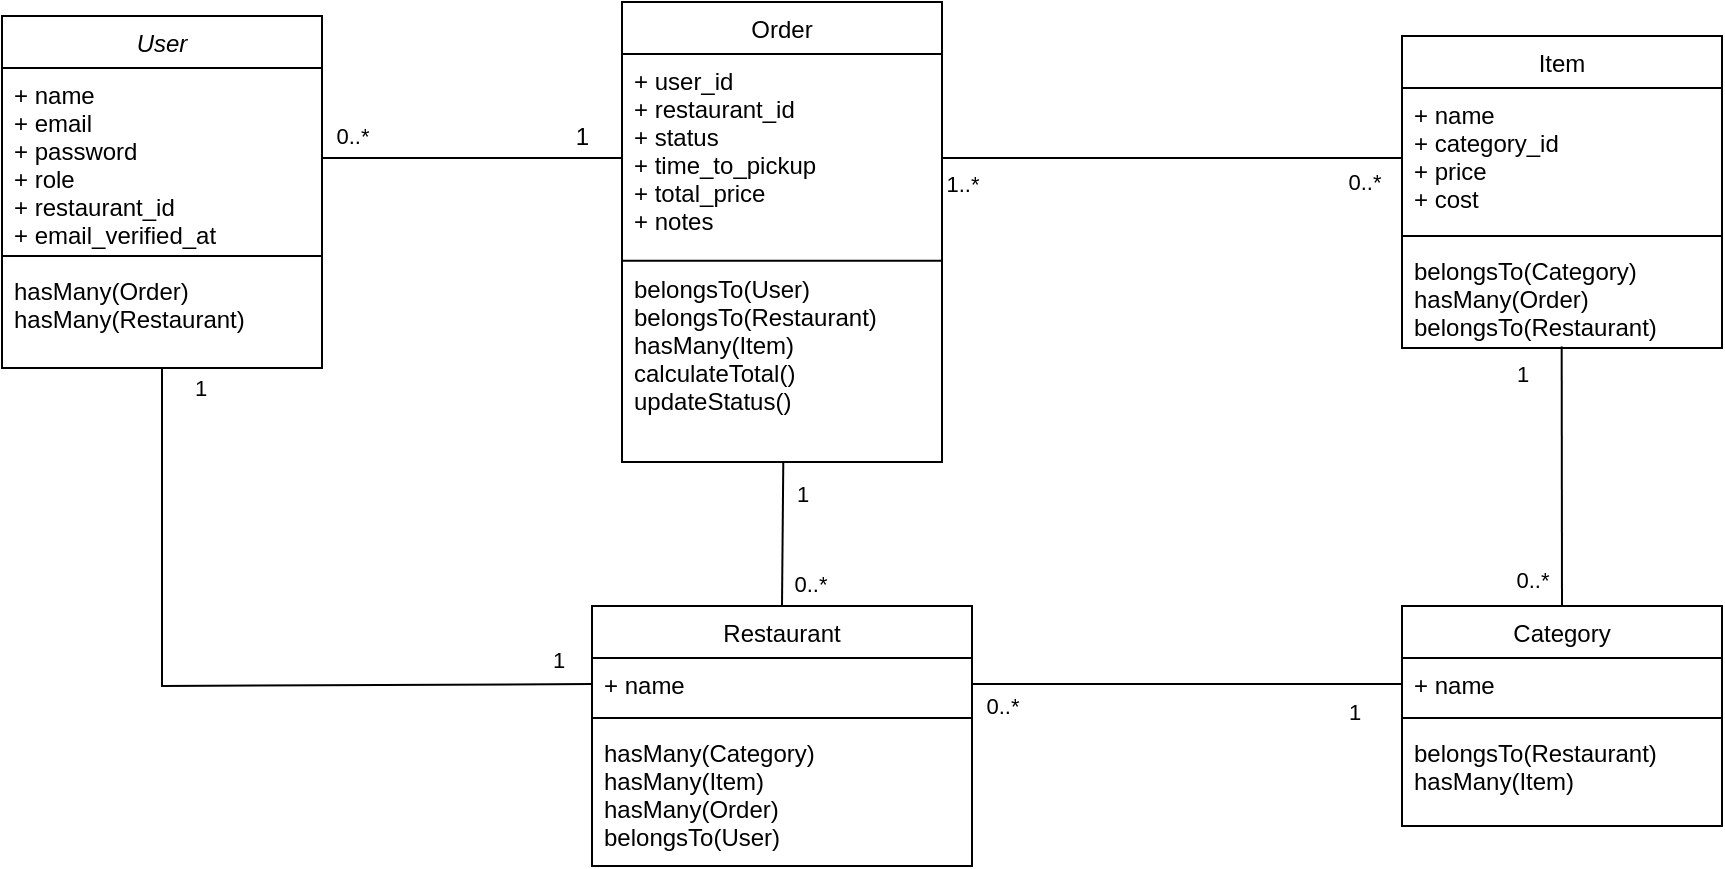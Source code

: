 <mxfile version="26.2.14">
  <diagram name="UML Diagram" id="5gW-J_ir81kG6iOfM3Y2">
    <mxGraphModel dx="1068" dy="452" grid="1" gridSize="10" guides="1" tooltips="1" connect="1" arrows="1" fold="1" page="1" pageScale="1" pageWidth="827" pageHeight="1169" math="0" shadow="0">
      <root>
        <mxCell id="0" />
        <mxCell id="1" parent="0" />
        <mxCell id="3D3lP3EjolxqIPAAytp8-69" value="User" style="swimlane;fontStyle=2;align=center;verticalAlign=top;childLayout=stackLayout;horizontal=1;startSize=26;horizontalStack=0;resizeParent=1;resizeLast=0;collapsible=1;marginBottom=0;rounded=0;shadow=0;strokeWidth=1;" vertex="1" parent="1">
          <mxGeometry x="360" y="525" width="160" height="176" as="geometry">
            <mxRectangle x="230" y="140" width="160" height="26" as="alternateBounds" />
          </mxGeometry>
        </mxCell>
        <mxCell id="3D3lP3EjolxqIPAAytp8-70" value="+ name &#xa;+ email &#xa;+ password &#xa;+ role &#xa;+ restaurant_id&#xa;+ email_verified_at  &#xa;" style="text;align=left;verticalAlign=top;spacingLeft=4;spacingRight=4;overflow=hidden;rotatable=0;points=[[0,0.5],[1,0.5]];portConstraint=eastwest;rounded=0;shadow=0;html=0;" vertex="1" parent="3D3lP3EjolxqIPAAytp8-69">
          <mxGeometry y="26" width="160" height="90" as="geometry" />
        </mxCell>
        <mxCell id="3D3lP3EjolxqIPAAytp8-71" value="" style="line;html=1;strokeWidth=1;align=left;verticalAlign=middle;spacingTop=-1;spacingLeft=3;spacingRight=3;rotatable=0;labelPosition=right;points=[];portConstraint=eastwest;" vertex="1" parent="3D3lP3EjolxqIPAAytp8-69">
          <mxGeometry y="116" width="160" height="8" as="geometry" />
        </mxCell>
        <mxCell id="3D3lP3EjolxqIPAAytp8-72" value="hasMany(Order)&#xa;hasMany(Restaurant)" style="text;align=left;verticalAlign=top;spacingLeft=4;spacingRight=4;overflow=hidden;rotatable=0;points=[[0,0.5],[1,0.5]];portConstraint=eastwest;" vertex="1" parent="3D3lP3EjolxqIPAAytp8-69">
          <mxGeometry y="124" width="160" height="42" as="geometry" />
        </mxCell>
        <mxCell id="3D3lP3EjolxqIPAAytp8-73" value="Category" style="swimlane;fontStyle=0;align=center;verticalAlign=top;childLayout=stackLayout;horizontal=1;startSize=26;horizontalStack=0;resizeParent=1;resizeLast=0;collapsible=1;marginBottom=0;rounded=0;shadow=0;strokeWidth=1;" vertex="1" parent="1">
          <mxGeometry x="1060" y="820" width="160" height="110" as="geometry">
            <mxRectangle x="130" y="380" width="160" height="26" as="alternateBounds" />
          </mxGeometry>
        </mxCell>
        <mxCell id="3D3lP3EjolxqIPAAytp8-74" value="+ name" style="text;align=left;verticalAlign=top;spacingLeft=4;spacingRight=4;overflow=hidden;rotatable=0;points=[[0,0.5],[1,0.5]];portConstraint=eastwest;" vertex="1" parent="3D3lP3EjolxqIPAAytp8-73">
          <mxGeometry y="26" width="160" height="26" as="geometry" />
        </mxCell>
        <mxCell id="3D3lP3EjolxqIPAAytp8-75" value="" style="line;html=1;strokeWidth=1;align=left;verticalAlign=middle;spacingTop=-1;spacingLeft=3;spacingRight=3;rotatable=0;labelPosition=right;points=[];portConstraint=eastwest;" vertex="1" parent="3D3lP3EjolxqIPAAytp8-73">
          <mxGeometry y="52" width="160" height="8" as="geometry" />
        </mxCell>
        <mxCell id="3D3lP3EjolxqIPAAytp8-76" value="belongsTo(Restaurant)&#xa;hasMany(Item)" style="text;align=left;verticalAlign=top;spacingLeft=4;spacingRight=4;overflow=hidden;rotatable=0;points=[[0,0.5],[1,0.5]];portConstraint=eastwest;" vertex="1" parent="3D3lP3EjolxqIPAAytp8-73">
          <mxGeometry y="60" width="160" height="50" as="geometry" />
        </mxCell>
        <mxCell id="3D3lP3EjolxqIPAAytp8-77" value="Restaurant" style="swimlane;fontStyle=0;align=center;verticalAlign=top;childLayout=stackLayout;horizontal=1;startSize=26;horizontalStack=0;resizeParent=1;resizeLast=0;collapsible=1;marginBottom=0;rounded=0;shadow=0;strokeWidth=1;" vertex="1" parent="1">
          <mxGeometry x="655" y="820" width="190" height="130" as="geometry">
            <mxRectangle x="340" y="380" width="170" height="26" as="alternateBounds" />
          </mxGeometry>
        </mxCell>
        <mxCell id="3D3lP3EjolxqIPAAytp8-78" value="+ name" style="text;align=left;verticalAlign=top;spacingLeft=4;spacingRight=4;overflow=hidden;rotatable=0;points=[[0,0.5],[1,0.5]];portConstraint=eastwest;" vertex="1" parent="3D3lP3EjolxqIPAAytp8-77">
          <mxGeometry y="26" width="190" height="26" as="geometry" />
        </mxCell>
        <mxCell id="3D3lP3EjolxqIPAAytp8-79" value="" style="line;html=1;strokeWidth=1;align=left;verticalAlign=middle;spacingTop=-1;spacingLeft=3;spacingRight=3;rotatable=0;labelPosition=right;points=[];portConstraint=eastwest;" vertex="1" parent="3D3lP3EjolxqIPAAytp8-77">
          <mxGeometry y="52" width="190" height="8" as="geometry" />
        </mxCell>
        <mxCell id="3D3lP3EjolxqIPAAytp8-80" value="hasMany(Category)&#xa;hasMany(Item)&#xa;hasMany(Order)&#xa;belongsTo(User)" style="text;align=left;verticalAlign=top;spacingLeft=4;spacingRight=4;overflow=hidden;rotatable=0;points=[[0,0.5],[1,0.5]];portConstraint=eastwest;" vertex="1" parent="3D3lP3EjolxqIPAAytp8-77">
          <mxGeometry y="60" width="190" height="60" as="geometry" />
        </mxCell>
        <mxCell id="3D3lP3EjolxqIPAAytp8-81" value="Order" style="swimlane;fontStyle=0;align=center;verticalAlign=top;childLayout=stackLayout;horizontal=1;startSize=26;horizontalStack=0;resizeParent=1;resizeLast=0;collapsible=1;marginBottom=0;rounded=0;shadow=0;strokeWidth=1;" vertex="1" parent="1">
          <mxGeometry x="670" y="518" width="160" height="230" as="geometry">
            <mxRectangle x="550" y="140" width="160" height="26" as="alternateBounds" />
          </mxGeometry>
        </mxCell>
        <mxCell id="3D3lP3EjolxqIPAAytp8-82" value="+ user_id&#xa;+ restaurant_id&#xa;+ status&#xa;+ time_to_pickup&#xa;+ total_price&#xa;+ notes&#xa;" style="text;align=left;verticalAlign=top;spacingLeft=4;spacingRight=4;overflow=hidden;rotatable=0;points=[[0,0.5],[1,0.5]];portConstraint=eastwest;rounded=0;shadow=0;html=0;" vertex="1" parent="3D3lP3EjolxqIPAAytp8-81">
          <mxGeometry y="26" width="160" height="104" as="geometry" />
        </mxCell>
        <mxCell id="3D3lP3EjolxqIPAAytp8-104" value="" style="endArrow=none;html=1;rounded=0;" edge="1" parent="3D3lP3EjolxqIPAAytp8-81">
          <mxGeometry width="50" height="50" relative="1" as="geometry">
            <mxPoint y="129.43" as="sourcePoint" />
            <mxPoint x="160" y="129.43" as="targetPoint" />
          </mxGeometry>
        </mxCell>
        <mxCell id="3D3lP3EjolxqIPAAytp8-84" value="belongsTo(User)&#xa;belongsTo(Restaurant)&#xa;hasMany(Item)&#xa;calculateTotal()&#xa;updateStatus()" style="text;align=left;verticalAlign=top;spacingLeft=4;spacingRight=4;overflow=hidden;rotatable=0;points=[[0,0.5],[1,0.5]];portConstraint=eastwest;" vertex="1" parent="3D3lP3EjolxqIPAAytp8-81">
          <mxGeometry y="130" width="160" height="100" as="geometry" />
        </mxCell>
        <mxCell id="3D3lP3EjolxqIPAAytp8-85" value="Item" style="swimlane;fontStyle=0;align=center;verticalAlign=top;childLayout=stackLayout;horizontal=1;startSize=26;horizontalStack=0;resizeParent=1;resizeLast=0;collapsible=1;marginBottom=0;rounded=0;shadow=0;strokeWidth=1;" vertex="1" parent="1">
          <mxGeometry x="1060" y="535" width="160" height="156" as="geometry">
            <mxRectangle x="130" y="380" width="160" height="26" as="alternateBounds" />
          </mxGeometry>
        </mxCell>
        <mxCell id="3D3lP3EjolxqIPAAytp8-86" value="+ name&#xa;+ category_id&#xa;+ price&#xa;+ cost" style="text;align=left;verticalAlign=top;spacingLeft=4;spacingRight=4;overflow=hidden;rotatable=0;points=[[0,0.5],[1,0.5]];portConstraint=eastwest;" vertex="1" parent="3D3lP3EjolxqIPAAytp8-85">
          <mxGeometry y="26" width="160" height="70" as="geometry" />
        </mxCell>
        <mxCell id="3D3lP3EjolxqIPAAytp8-87" value="" style="line;html=1;strokeWidth=1;align=left;verticalAlign=middle;spacingTop=-1;spacingLeft=3;spacingRight=3;rotatable=0;labelPosition=right;points=[];portConstraint=eastwest;" vertex="1" parent="3D3lP3EjolxqIPAAytp8-85">
          <mxGeometry y="96" width="160" height="8" as="geometry" />
        </mxCell>
        <mxCell id="3D3lP3EjolxqIPAAytp8-88" value="belongsTo(Category)&#xa;hasMany(Order)&#xa;belongsTo(Restaurant)" style="text;align=left;verticalAlign=top;spacingLeft=4;spacingRight=4;overflow=hidden;rotatable=0;points=[[0,0.5],[1,0.5]];portConstraint=eastwest;" vertex="1" parent="3D3lP3EjolxqIPAAytp8-85">
          <mxGeometry y="104" width="160" height="52" as="geometry" />
        </mxCell>
        <mxCell id="3D3lP3EjolxqIPAAytp8-89" value="" style="endArrow=none;html=1;rounded=0;exitX=1;exitY=0.5;exitDx=0;exitDy=0;entryX=0;entryY=0.5;entryDx=0;entryDy=0;" edge="1" parent="1" source="3D3lP3EjolxqIPAAytp8-70" target="3D3lP3EjolxqIPAAytp8-82">
          <mxGeometry width="50" height="50" relative="1" as="geometry">
            <mxPoint x="490" y="630" as="sourcePoint" />
            <mxPoint x="610" y="610" as="targetPoint" />
          </mxGeometry>
        </mxCell>
        <mxCell id="3D3lP3EjolxqIPAAytp8-90" value="0..*" style="edgeLabel;html=1;align=center;verticalAlign=middle;resizable=0;points=[];" vertex="1" connectable="0" parent="3D3lP3EjolxqIPAAytp8-89">
          <mxGeometry x="-0.794" y="2" relative="1" as="geometry">
            <mxPoint x="-1" y="-9" as="offset" />
          </mxGeometry>
        </mxCell>
        <mxCell id="3D3lP3EjolxqIPAAytp8-91" value="1" style="resizable=0;align=right;verticalAlign=bottom;labelBackgroundColor=none;fontSize=12;" connectable="0" vertex="1" parent="1">
          <mxGeometry x="660" y="598" as="geometry">
            <mxPoint x="-5" y="-4" as="offset" />
          </mxGeometry>
        </mxCell>
        <mxCell id="3D3lP3EjolxqIPAAytp8-92" value="" style="endArrow=none;html=1;rounded=0;entryX=1;entryY=0.5;entryDx=0;entryDy=0;exitX=0;exitY=0.5;exitDx=0;exitDy=0;" edge="1" parent="1" source="3D3lP3EjolxqIPAAytp8-86" target="3D3lP3EjolxqIPAAytp8-82">
          <mxGeometry width="50" height="50" relative="1" as="geometry">
            <mxPoint x="990" y="580" as="sourcePoint" />
            <mxPoint x="921" y="770" as="targetPoint" />
          </mxGeometry>
        </mxCell>
        <mxCell id="3D3lP3EjolxqIPAAytp8-93" value="0..*" style="edgeLabel;html=1;align=center;verticalAlign=middle;resizable=0;points=[];" vertex="1" connectable="0" parent="3D3lP3EjolxqIPAAytp8-92">
          <mxGeometry x="-0.794" y="2" relative="1" as="geometry">
            <mxPoint x="4" y="10" as="offset" />
          </mxGeometry>
        </mxCell>
        <mxCell id="3D3lP3EjolxqIPAAytp8-94" value="1..*" style="edgeLabel;html=1;align=center;verticalAlign=middle;resizable=0;points=[];" vertex="1" connectable="0" parent="3D3lP3EjolxqIPAAytp8-92">
          <mxGeometry x="0.421" y="-1" relative="1" as="geometry">
            <mxPoint x="-57" y="14" as="offset" />
          </mxGeometry>
        </mxCell>
        <mxCell id="3D3lP3EjolxqIPAAytp8-95" value="" style="endArrow=none;html=1;rounded=0;entryX=0.5;entryY=0;entryDx=0;entryDy=0;exitX=0.499;exitY=0.985;exitDx=0;exitDy=0;exitPerimeter=0;" edge="1" parent="1" source="3D3lP3EjolxqIPAAytp8-88" target="3D3lP3EjolxqIPAAytp8-73">
          <mxGeometry width="50" height="50" relative="1" as="geometry">
            <mxPoint x="960" y="910" as="sourcePoint" />
            <mxPoint x="690" y="760" as="targetPoint" />
          </mxGeometry>
        </mxCell>
        <mxCell id="3D3lP3EjolxqIPAAytp8-96" value="1" style="edgeLabel;html=1;align=center;verticalAlign=middle;resizable=0;points=[];" vertex="1" connectable="0" parent="3D3lP3EjolxqIPAAytp8-95">
          <mxGeometry x="-0.794" y="2" relative="1" as="geometry">
            <mxPoint x="-22" as="offset" />
          </mxGeometry>
        </mxCell>
        <mxCell id="3D3lP3EjolxqIPAAytp8-97" value="0..*" style="edgeLabel;html=1;align=center;verticalAlign=middle;resizable=0;points=[];" vertex="1" connectable="0" parent="3D3lP3EjolxqIPAAytp8-95">
          <mxGeometry x="0.421" y="-1" relative="1" as="geometry">
            <mxPoint x="-14" y="25" as="offset" />
          </mxGeometry>
        </mxCell>
        <mxCell id="3D3lP3EjolxqIPAAytp8-98" value="" style="endArrow=none;html=1;rounded=0;exitX=0;exitY=0.5;exitDx=0;exitDy=0;entryX=1;entryY=0.5;entryDx=0;entryDy=0;" edge="1" parent="1" source="3D3lP3EjolxqIPAAytp8-74" target="3D3lP3EjolxqIPAAytp8-78">
          <mxGeometry width="50" height="50" relative="1" as="geometry">
            <mxPoint x="760" y="903" as="sourcePoint" />
            <mxPoint x="681" y="936" as="targetPoint" />
          </mxGeometry>
        </mxCell>
        <mxCell id="3D3lP3EjolxqIPAAytp8-99" value="1" style="edgeLabel;html=1;align=center;verticalAlign=middle;resizable=0;points=[];" vertex="1" connectable="0" parent="3D3lP3EjolxqIPAAytp8-98">
          <mxGeometry x="-0.794" y="2" relative="1" as="geometry">
            <mxPoint x="-2" y="12" as="offset" />
          </mxGeometry>
        </mxCell>
        <mxCell id="3D3lP3EjolxqIPAAytp8-100" value="0..*" style="edgeLabel;html=1;align=center;verticalAlign=middle;resizable=0;points=[];" vertex="1" connectable="0" parent="3D3lP3EjolxqIPAAytp8-98">
          <mxGeometry x="0.421" y="-1" relative="1" as="geometry">
            <mxPoint x="-47" y="12" as="offset" />
          </mxGeometry>
        </mxCell>
        <mxCell id="3D3lP3EjolxqIPAAytp8-101" value="" style="endArrow=none;html=1;rounded=0;entryX=0.5;entryY=0;entryDx=0;entryDy=0;exitX=0.504;exitY=1.005;exitDx=0;exitDy=0;exitPerimeter=0;" edge="1" parent="1" source="3D3lP3EjolxqIPAAytp8-84" target="3D3lP3EjolxqIPAAytp8-77">
          <mxGeometry width="50" height="50" relative="1" as="geometry">
            <mxPoint x="750" y="760" as="sourcePoint" />
            <mxPoint x="430" y="820" as="targetPoint" />
          </mxGeometry>
        </mxCell>
        <mxCell id="3D3lP3EjolxqIPAAytp8-102" value="1" style="edgeLabel;html=1;align=center;verticalAlign=middle;resizable=0;points=[];" vertex="1" connectable="0" parent="3D3lP3EjolxqIPAAytp8-101">
          <mxGeometry x="-0.794" y="2" relative="1" as="geometry">
            <mxPoint x="7" y="8" as="offset" />
          </mxGeometry>
        </mxCell>
        <mxCell id="3D3lP3EjolxqIPAAytp8-103" value="0..*" style="edgeLabel;html=1;align=center;verticalAlign=middle;resizable=0;points=[];" vertex="1" connectable="0" parent="3D3lP3EjolxqIPAAytp8-101">
          <mxGeometry x="0.421" y="-1" relative="1" as="geometry">
            <mxPoint x="15" y="9" as="offset" />
          </mxGeometry>
        </mxCell>
        <mxCell id="3D3lP3EjolxqIPAAytp8-106" value="" style="endArrow=none;html=1;rounded=0;exitX=0;exitY=0.5;exitDx=0;exitDy=0;entryX=0.5;entryY=1;entryDx=0;entryDy=0;" edge="1" parent="1" source="3D3lP3EjolxqIPAAytp8-78" target="3D3lP3EjolxqIPAAytp8-69">
          <mxGeometry width="50" height="50" relative="1" as="geometry">
            <mxPoint x="750" y="820" as="sourcePoint" />
            <mxPoint x="380" y="770" as="targetPoint" />
            <Array as="points">
              <mxPoint x="440" y="860" />
            </Array>
          </mxGeometry>
        </mxCell>
        <mxCell id="3D3lP3EjolxqIPAAytp8-107" value="1" style="edgeLabel;html=1;align=center;verticalAlign=middle;resizable=0;points=[];" vertex="1" connectable="0" parent="1">
          <mxGeometry x="770.188" y="816.823" as="geometry">
            <mxPoint x="-132" y="30" as="offset" />
          </mxGeometry>
        </mxCell>
        <mxCell id="3D3lP3EjolxqIPAAytp8-108" value="1" style="edgeLabel;html=1;align=center;verticalAlign=middle;resizable=0;points=[];" vertex="1" connectable="0" parent="1">
          <mxGeometry x="789.998" y="850.003" as="geometry">
            <mxPoint x="-331" y="-139" as="offset" />
          </mxGeometry>
        </mxCell>
      </root>
    </mxGraphModel>
  </diagram>
</mxfile>
